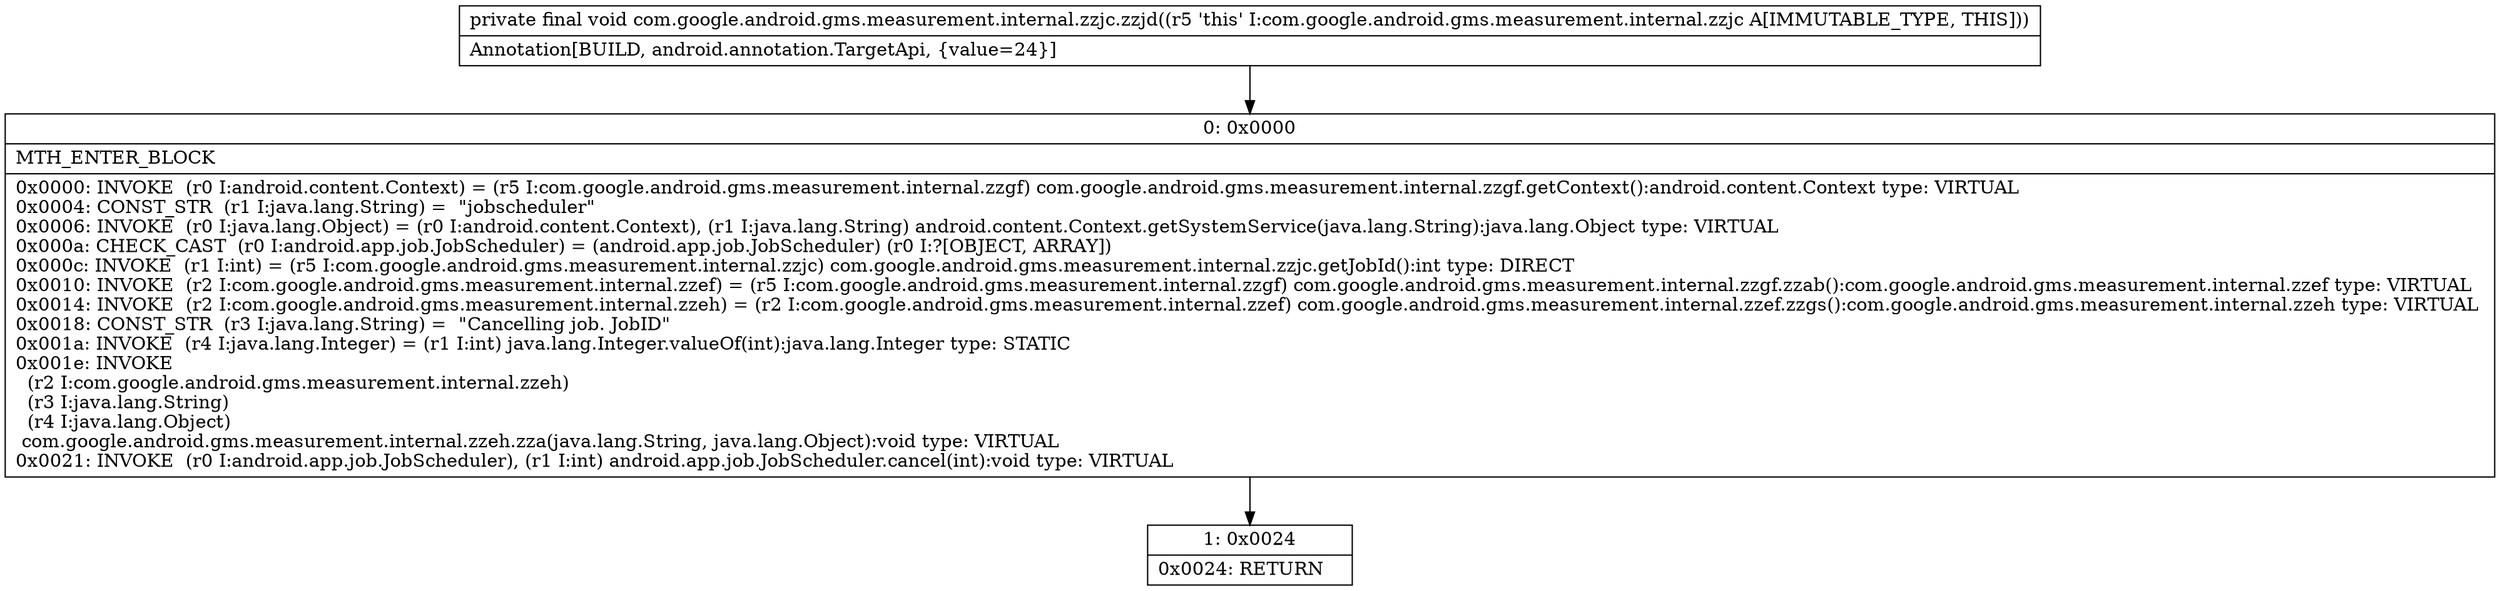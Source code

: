 digraph "CFG forcom.google.android.gms.measurement.internal.zzjc.zzjd()V" {
Node_0 [shape=record,label="{0\:\ 0x0000|MTH_ENTER_BLOCK\l|0x0000: INVOKE  (r0 I:android.content.Context) = (r5 I:com.google.android.gms.measurement.internal.zzgf) com.google.android.gms.measurement.internal.zzgf.getContext():android.content.Context type: VIRTUAL \l0x0004: CONST_STR  (r1 I:java.lang.String) =  \"jobscheduler\" \l0x0006: INVOKE  (r0 I:java.lang.Object) = (r0 I:android.content.Context), (r1 I:java.lang.String) android.content.Context.getSystemService(java.lang.String):java.lang.Object type: VIRTUAL \l0x000a: CHECK_CAST  (r0 I:android.app.job.JobScheduler) = (android.app.job.JobScheduler) (r0 I:?[OBJECT, ARRAY]) \l0x000c: INVOKE  (r1 I:int) = (r5 I:com.google.android.gms.measurement.internal.zzjc) com.google.android.gms.measurement.internal.zzjc.getJobId():int type: DIRECT \l0x0010: INVOKE  (r2 I:com.google.android.gms.measurement.internal.zzef) = (r5 I:com.google.android.gms.measurement.internal.zzgf) com.google.android.gms.measurement.internal.zzgf.zzab():com.google.android.gms.measurement.internal.zzef type: VIRTUAL \l0x0014: INVOKE  (r2 I:com.google.android.gms.measurement.internal.zzeh) = (r2 I:com.google.android.gms.measurement.internal.zzef) com.google.android.gms.measurement.internal.zzef.zzgs():com.google.android.gms.measurement.internal.zzeh type: VIRTUAL \l0x0018: CONST_STR  (r3 I:java.lang.String) =  \"Cancelling job. JobID\" \l0x001a: INVOKE  (r4 I:java.lang.Integer) = (r1 I:int) java.lang.Integer.valueOf(int):java.lang.Integer type: STATIC \l0x001e: INVOKE  \l  (r2 I:com.google.android.gms.measurement.internal.zzeh)\l  (r3 I:java.lang.String)\l  (r4 I:java.lang.Object)\l com.google.android.gms.measurement.internal.zzeh.zza(java.lang.String, java.lang.Object):void type: VIRTUAL \l0x0021: INVOKE  (r0 I:android.app.job.JobScheduler), (r1 I:int) android.app.job.JobScheduler.cancel(int):void type: VIRTUAL \l}"];
Node_1 [shape=record,label="{1\:\ 0x0024|0x0024: RETURN   \l}"];
MethodNode[shape=record,label="{private final void com.google.android.gms.measurement.internal.zzjc.zzjd((r5 'this' I:com.google.android.gms.measurement.internal.zzjc A[IMMUTABLE_TYPE, THIS]))  | Annotation[BUILD, android.annotation.TargetApi, \{value=24\}]\l}"];
MethodNode -> Node_0;
Node_0 -> Node_1;
}

